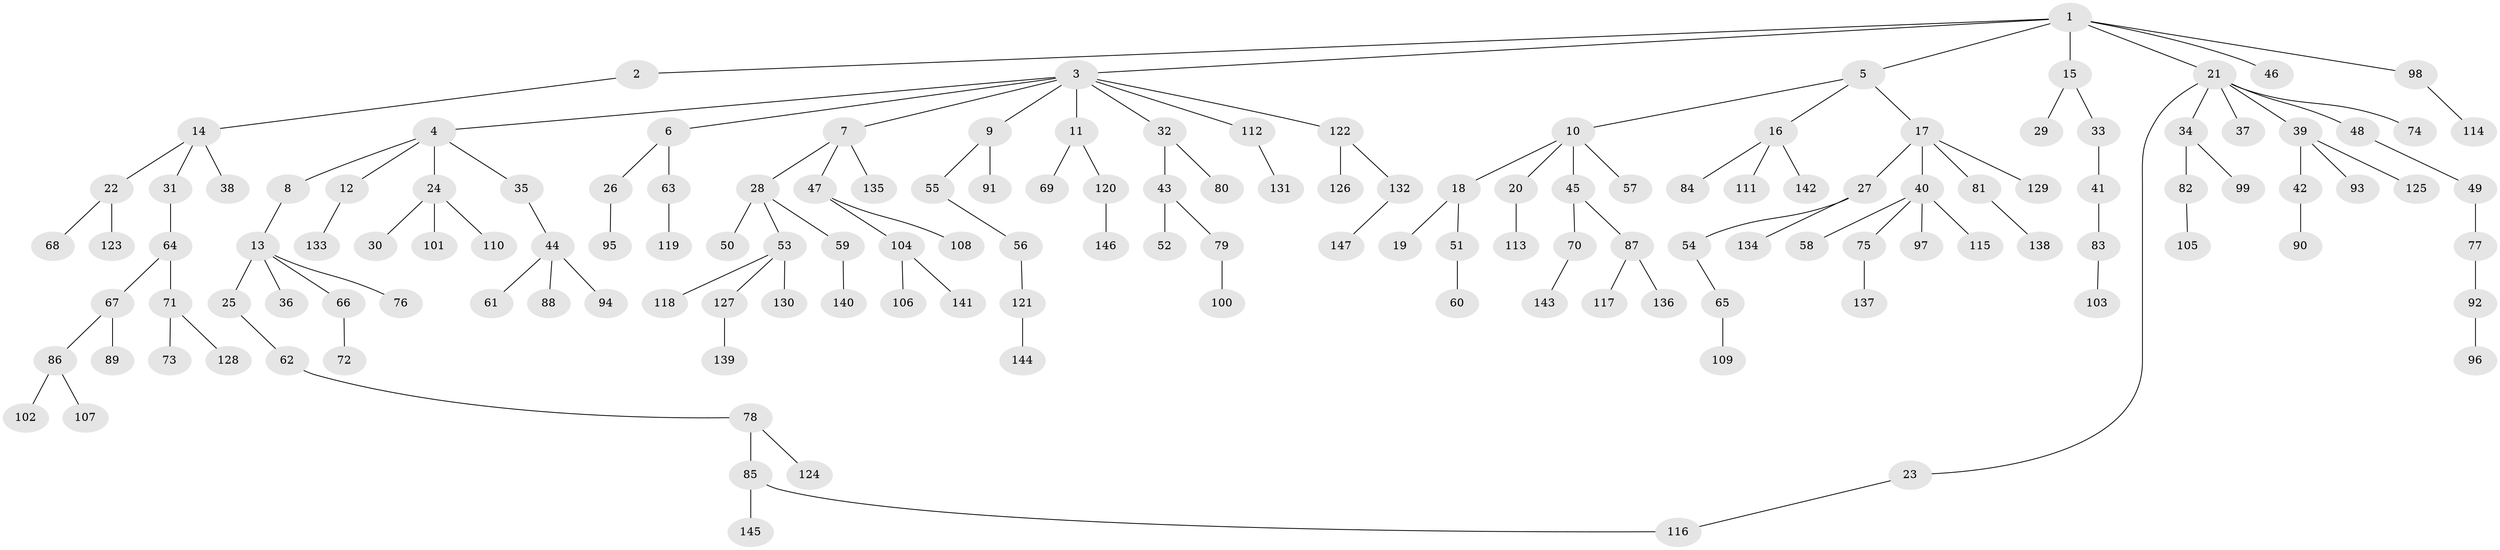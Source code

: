 // Generated by graph-tools (version 1.1) at 2025/34/03/09/25 02:34:09]
// undirected, 147 vertices, 147 edges
graph export_dot {
graph [start="1"]
  node [color=gray90,style=filled];
  1;
  2;
  3;
  4;
  5;
  6;
  7;
  8;
  9;
  10;
  11;
  12;
  13;
  14;
  15;
  16;
  17;
  18;
  19;
  20;
  21;
  22;
  23;
  24;
  25;
  26;
  27;
  28;
  29;
  30;
  31;
  32;
  33;
  34;
  35;
  36;
  37;
  38;
  39;
  40;
  41;
  42;
  43;
  44;
  45;
  46;
  47;
  48;
  49;
  50;
  51;
  52;
  53;
  54;
  55;
  56;
  57;
  58;
  59;
  60;
  61;
  62;
  63;
  64;
  65;
  66;
  67;
  68;
  69;
  70;
  71;
  72;
  73;
  74;
  75;
  76;
  77;
  78;
  79;
  80;
  81;
  82;
  83;
  84;
  85;
  86;
  87;
  88;
  89;
  90;
  91;
  92;
  93;
  94;
  95;
  96;
  97;
  98;
  99;
  100;
  101;
  102;
  103;
  104;
  105;
  106;
  107;
  108;
  109;
  110;
  111;
  112;
  113;
  114;
  115;
  116;
  117;
  118;
  119;
  120;
  121;
  122;
  123;
  124;
  125;
  126;
  127;
  128;
  129;
  130;
  131;
  132;
  133;
  134;
  135;
  136;
  137;
  138;
  139;
  140;
  141;
  142;
  143;
  144;
  145;
  146;
  147;
  1 -- 2;
  1 -- 3;
  1 -- 5;
  1 -- 15;
  1 -- 21;
  1 -- 46;
  1 -- 98;
  2 -- 14;
  3 -- 4;
  3 -- 6;
  3 -- 7;
  3 -- 9;
  3 -- 11;
  3 -- 32;
  3 -- 112;
  3 -- 122;
  4 -- 8;
  4 -- 12;
  4 -- 24;
  4 -- 35;
  5 -- 10;
  5 -- 16;
  5 -- 17;
  6 -- 26;
  6 -- 63;
  7 -- 28;
  7 -- 47;
  7 -- 135;
  8 -- 13;
  9 -- 55;
  9 -- 91;
  10 -- 18;
  10 -- 20;
  10 -- 45;
  10 -- 57;
  11 -- 69;
  11 -- 120;
  12 -- 133;
  13 -- 25;
  13 -- 36;
  13 -- 66;
  13 -- 76;
  14 -- 22;
  14 -- 31;
  14 -- 38;
  15 -- 29;
  15 -- 33;
  16 -- 84;
  16 -- 111;
  16 -- 142;
  17 -- 27;
  17 -- 40;
  17 -- 81;
  17 -- 129;
  18 -- 19;
  18 -- 51;
  20 -- 113;
  21 -- 23;
  21 -- 34;
  21 -- 37;
  21 -- 39;
  21 -- 48;
  21 -- 74;
  22 -- 68;
  22 -- 123;
  23 -- 116;
  24 -- 30;
  24 -- 101;
  24 -- 110;
  25 -- 62;
  26 -- 95;
  27 -- 54;
  27 -- 134;
  28 -- 50;
  28 -- 53;
  28 -- 59;
  31 -- 64;
  32 -- 43;
  32 -- 80;
  33 -- 41;
  34 -- 82;
  34 -- 99;
  35 -- 44;
  39 -- 42;
  39 -- 93;
  39 -- 125;
  40 -- 58;
  40 -- 75;
  40 -- 97;
  40 -- 115;
  41 -- 83;
  42 -- 90;
  43 -- 52;
  43 -- 79;
  44 -- 61;
  44 -- 88;
  44 -- 94;
  45 -- 70;
  45 -- 87;
  47 -- 104;
  47 -- 108;
  48 -- 49;
  49 -- 77;
  51 -- 60;
  53 -- 118;
  53 -- 127;
  53 -- 130;
  54 -- 65;
  55 -- 56;
  56 -- 121;
  59 -- 140;
  62 -- 78;
  63 -- 119;
  64 -- 67;
  64 -- 71;
  65 -- 109;
  66 -- 72;
  67 -- 86;
  67 -- 89;
  70 -- 143;
  71 -- 73;
  71 -- 128;
  75 -- 137;
  77 -- 92;
  78 -- 85;
  78 -- 124;
  79 -- 100;
  81 -- 138;
  82 -- 105;
  83 -- 103;
  85 -- 116;
  85 -- 145;
  86 -- 102;
  86 -- 107;
  87 -- 117;
  87 -- 136;
  92 -- 96;
  98 -- 114;
  104 -- 106;
  104 -- 141;
  112 -- 131;
  120 -- 146;
  121 -- 144;
  122 -- 126;
  122 -- 132;
  127 -- 139;
  132 -- 147;
}
